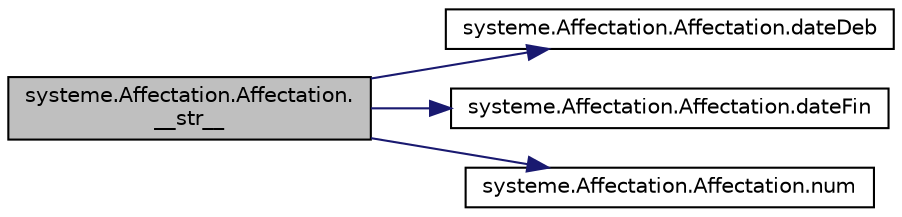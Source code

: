 digraph "systeme.Affectation.Affectation.__str__"
{
 // INTERACTIVE_SVG=YES
  edge [fontname="Helvetica",fontsize="10",labelfontname="Helvetica",labelfontsize="10"];
  node [fontname="Helvetica",fontsize="10",shape=record];
  rankdir="LR";
  Node1 [label="systeme.Affectation.Affectation.\l__str__",height=0.2,width=0.4,color="black", fillcolor="grey75", style="filled" fontcolor="black"];
  Node1 -> Node2 [color="midnightblue",fontsize="10",style="solid",fontname="Helvetica"];
  Node2 [label="systeme.Affectation.Affectation.dateDeb",height=0.2,width=0.4,color="black", fillcolor="white", style="filled",URL="$classsysteme_1_1_affectation_1_1_affectation.html#a629b0df6255ad531a33d37be8603d82a"];
  Node1 -> Node3 [color="midnightblue",fontsize="10",style="solid",fontname="Helvetica"];
  Node3 [label="systeme.Affectation.Affectation.dateFin",height=0.2,width=0.4,color="black", fillcolor="white", style="filled",URL="$classsysteme_1_1_affectation_1_1_affectation.html#a1a13a1f36c67283a8771bbd7e47c45fd"];
  Node1 -> Node4 [color="midnightblue",fontsize="10",style="solid",fontname="Helvetica"];
  Node4 [label="systeme.Affectation.Affectation.num",height=0.2,width=0.4,color="black", fillcolor="white", style="filled",URL="$classsysteme_1_1_affectation_1_1_affectation.html#a7b5853608f5c731b96ada46be938c5c8"];
}
